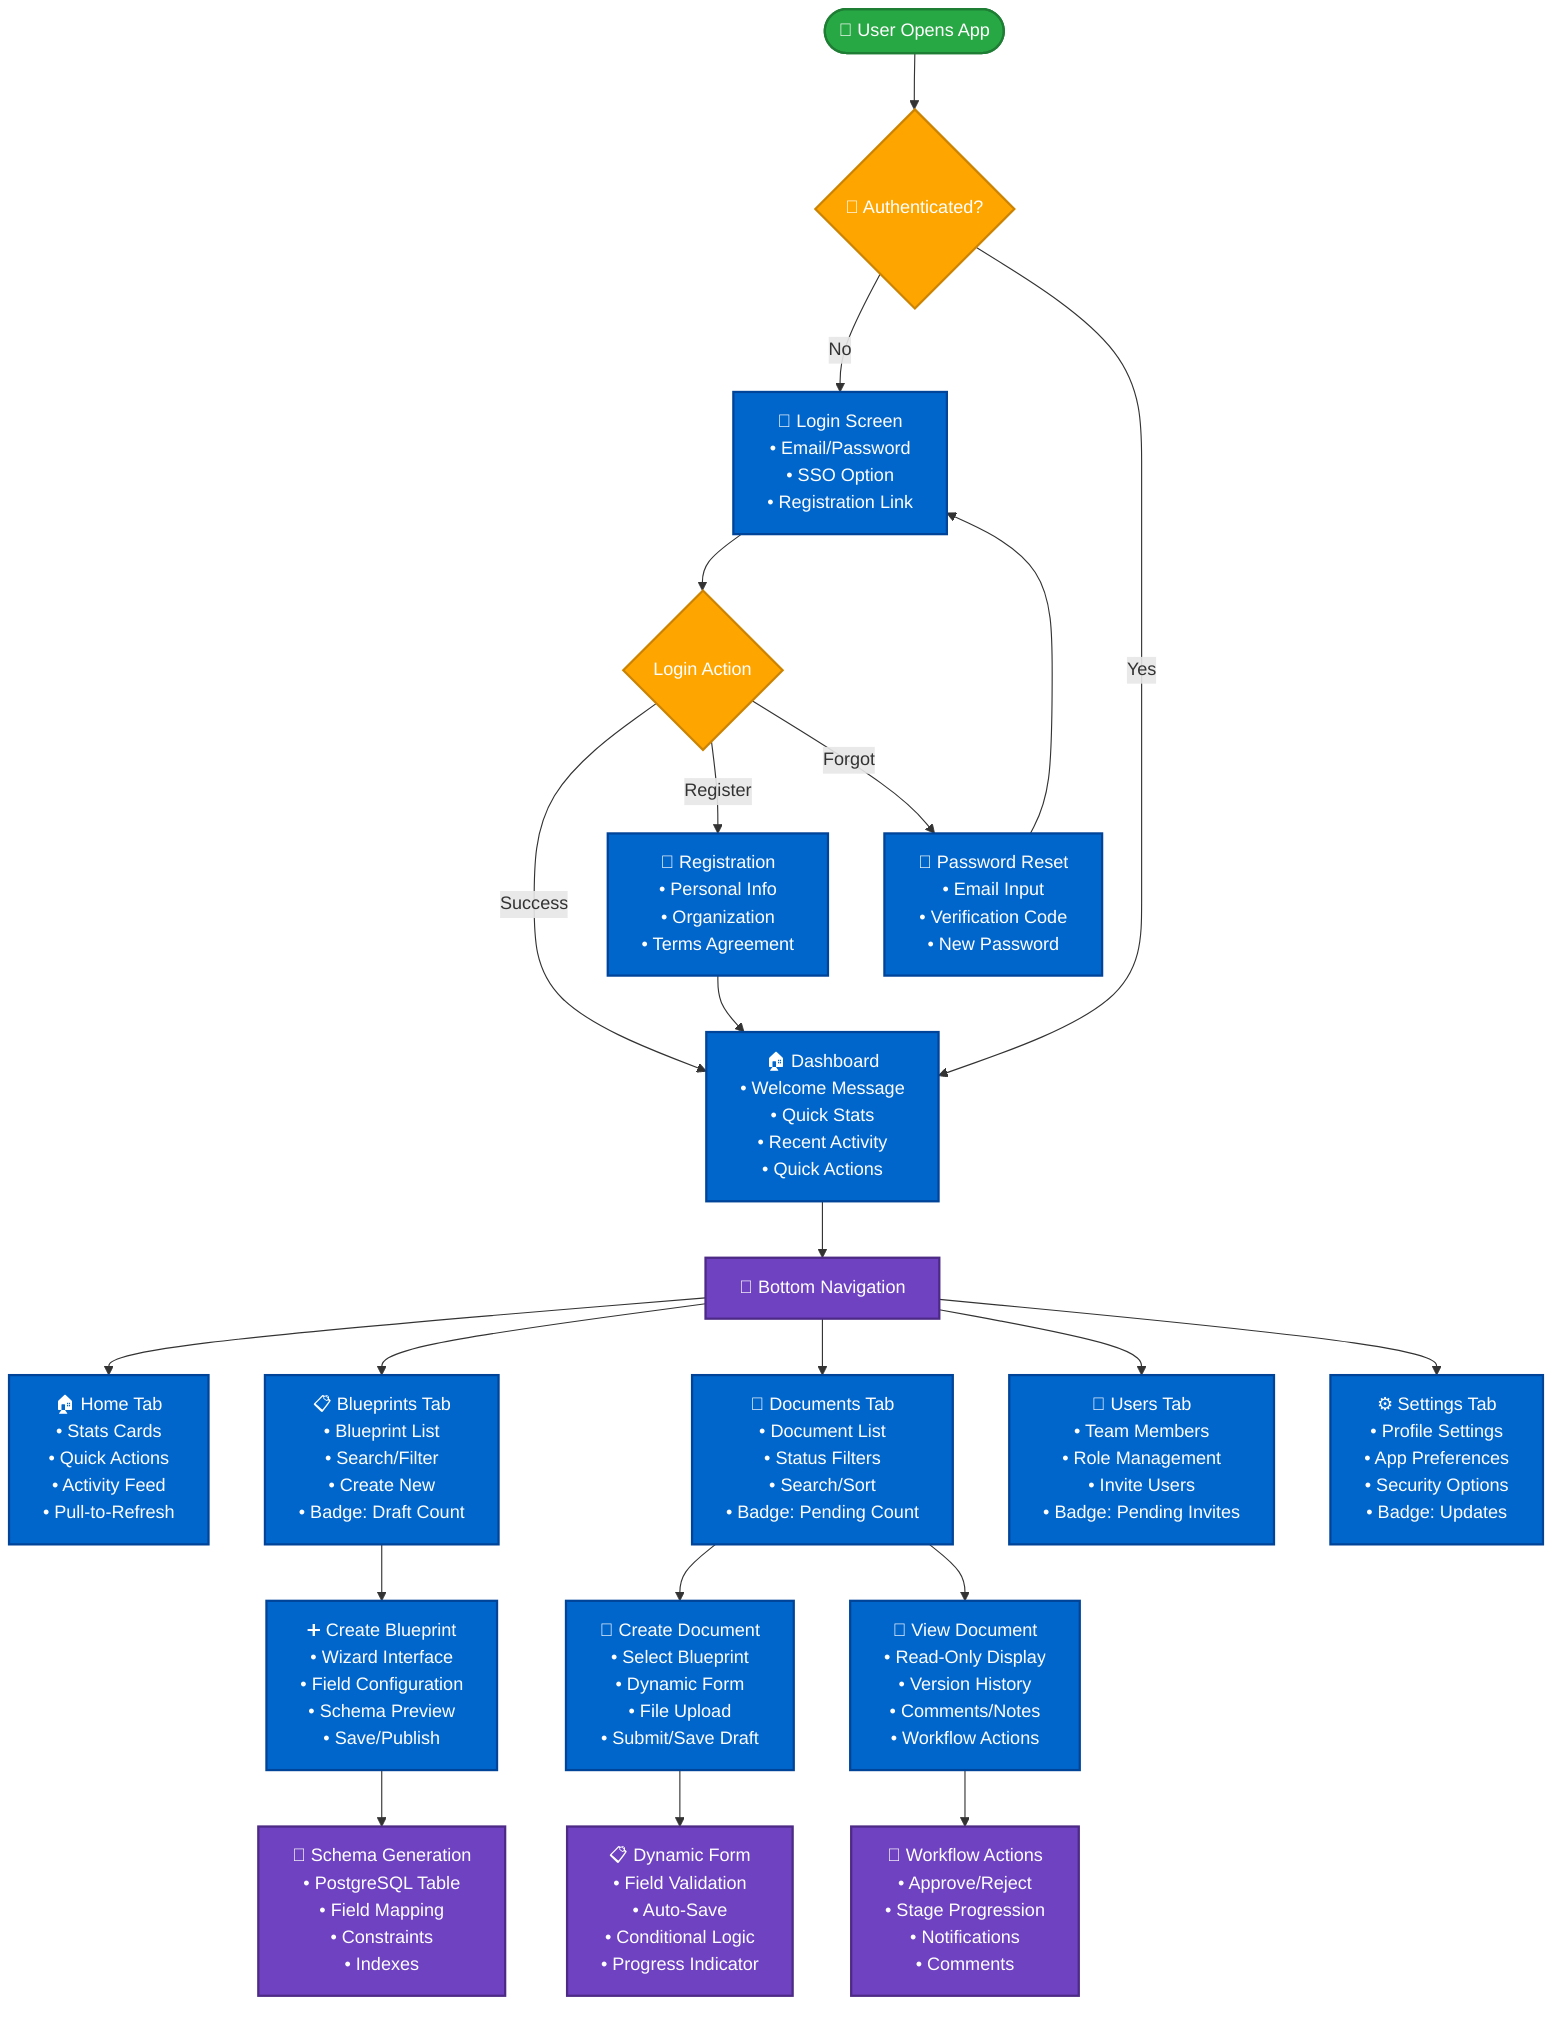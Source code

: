 graph TD
    Start([👤 User Opens App]) --> Auth{🔐 Authenticated?}
    
    Auth -->|No| Login[📱 Login Screen<br/>• Email/Password<br/>• SSO Option<br/>• Registration Link]
    Auth -->|Yes| Dashboard[🏠 Dashboard<br/>• Welcome Message<br/>• Quick Stats<br/>• Recent Activity<br/>• Quick Actions]
    
    Login --> LoginAction{Login Action}
    LoginAction -->|Success| Dashboard
    LoginAction -->|Register| Register[📝 Registration<br/>• Personal Info<br/>• Organization<br/>• Terms Agreement]
    LoginAction -->|Forgot| Reset[🔄 Password Reset<br/>• Email Input<br/>• Verification Code<br/>• New Password]
    
    Register --> Dashboard
    Reset --> Login
    
    Dashboard --> Nav[📱 Bottom Navigation]
    
    Nav --> Home[🏠 Home Tab<br/>• Stats Cards<br/>• Quick Actions<br/>• Activity Feed<br/>• Pull-to-Refresh]
    
    Nav --> Blueprints[📋 Blueprints Tab<br/>• Blueprint List<br/>• Search/Filter<br/>• Create New<br/>• Badge: Draft Count]
    
    Nav --> Documents[📄 Documents Tab<br/>• Document List<br/>• Status Filters<br/>• Search/Sort<br/>• Badge: Pending Count]
    
    Nav --> Users[👥 Users Tab<br/>• Team Members<br/>• Role Management<br/>• Invite Users<br/>• Badge: Pending Invites]
    
    Nav --> Settings[⚙️ Settings Tab<br/>• Profile Settings<br/>• App Preferences<br/>• Security Options<br/>• Badge: Updates]
    
    Blueprints --> CreateBP[➕ Create Blueprint<br/>• Wizard Interface<br/>• Field Configuration<br/>• Schema Preview<br/>• Save/Publish]
    
    Documents --> CreateDoc[📝 Create Document<br/>• Select Blueprint<br/>• Dynamic Form<br/>• File Upload<br/>• Submit/Save Draft]
    
    Documents --> ViewDoc[👀 View Document<br/>• Read-Only Display<br/>• Version History<br/>• Comments/Notes<br/>• Workflow Actions]
    
    CreateBP --> SchemaGen[🔧 Schema Generation<br/>• PostgreSQL Table<br/>• Field Mapping<br/>• Constraints<br/>• Indexes]
    
    CreateDoc --> FormRender[📋 Dynamic Form<br/>• Field Validation<br/>• Auto-Save<br/>• Conditional Logic<br/>• Progress Indicator]
    
    ViewDoc --> Workflow[🔄 Workflow Actions<br/>• Approve/Reject<br/>• Stage Progression<br/>• Notifications<br/>• Comments]

    classDef startEnd fill:#28A745,stroke:#1e7e34,stroke-width:2px,color:#fff
    classDef decision fill:#FFA500,stroke:#cc8400,stroke-width:2px,color:#fff
    classDef screen fill:#0066CC,stroke:#004499,stroke-width:2px,color:#fff
    classDef process fill:#6f42c1,stroke:#4c2a85,stroke-width:2px,color:#fff
    
    class Start startEnd
    class Auth,LoginAction decision
    class Login,Register,Reset,Dashboard,Home,Blueprints,Documents,Users,Settings,CreateBP,CreateDoc,ViewDoc screen
    class Nav,SchemaGen,FormRender,Workflow process